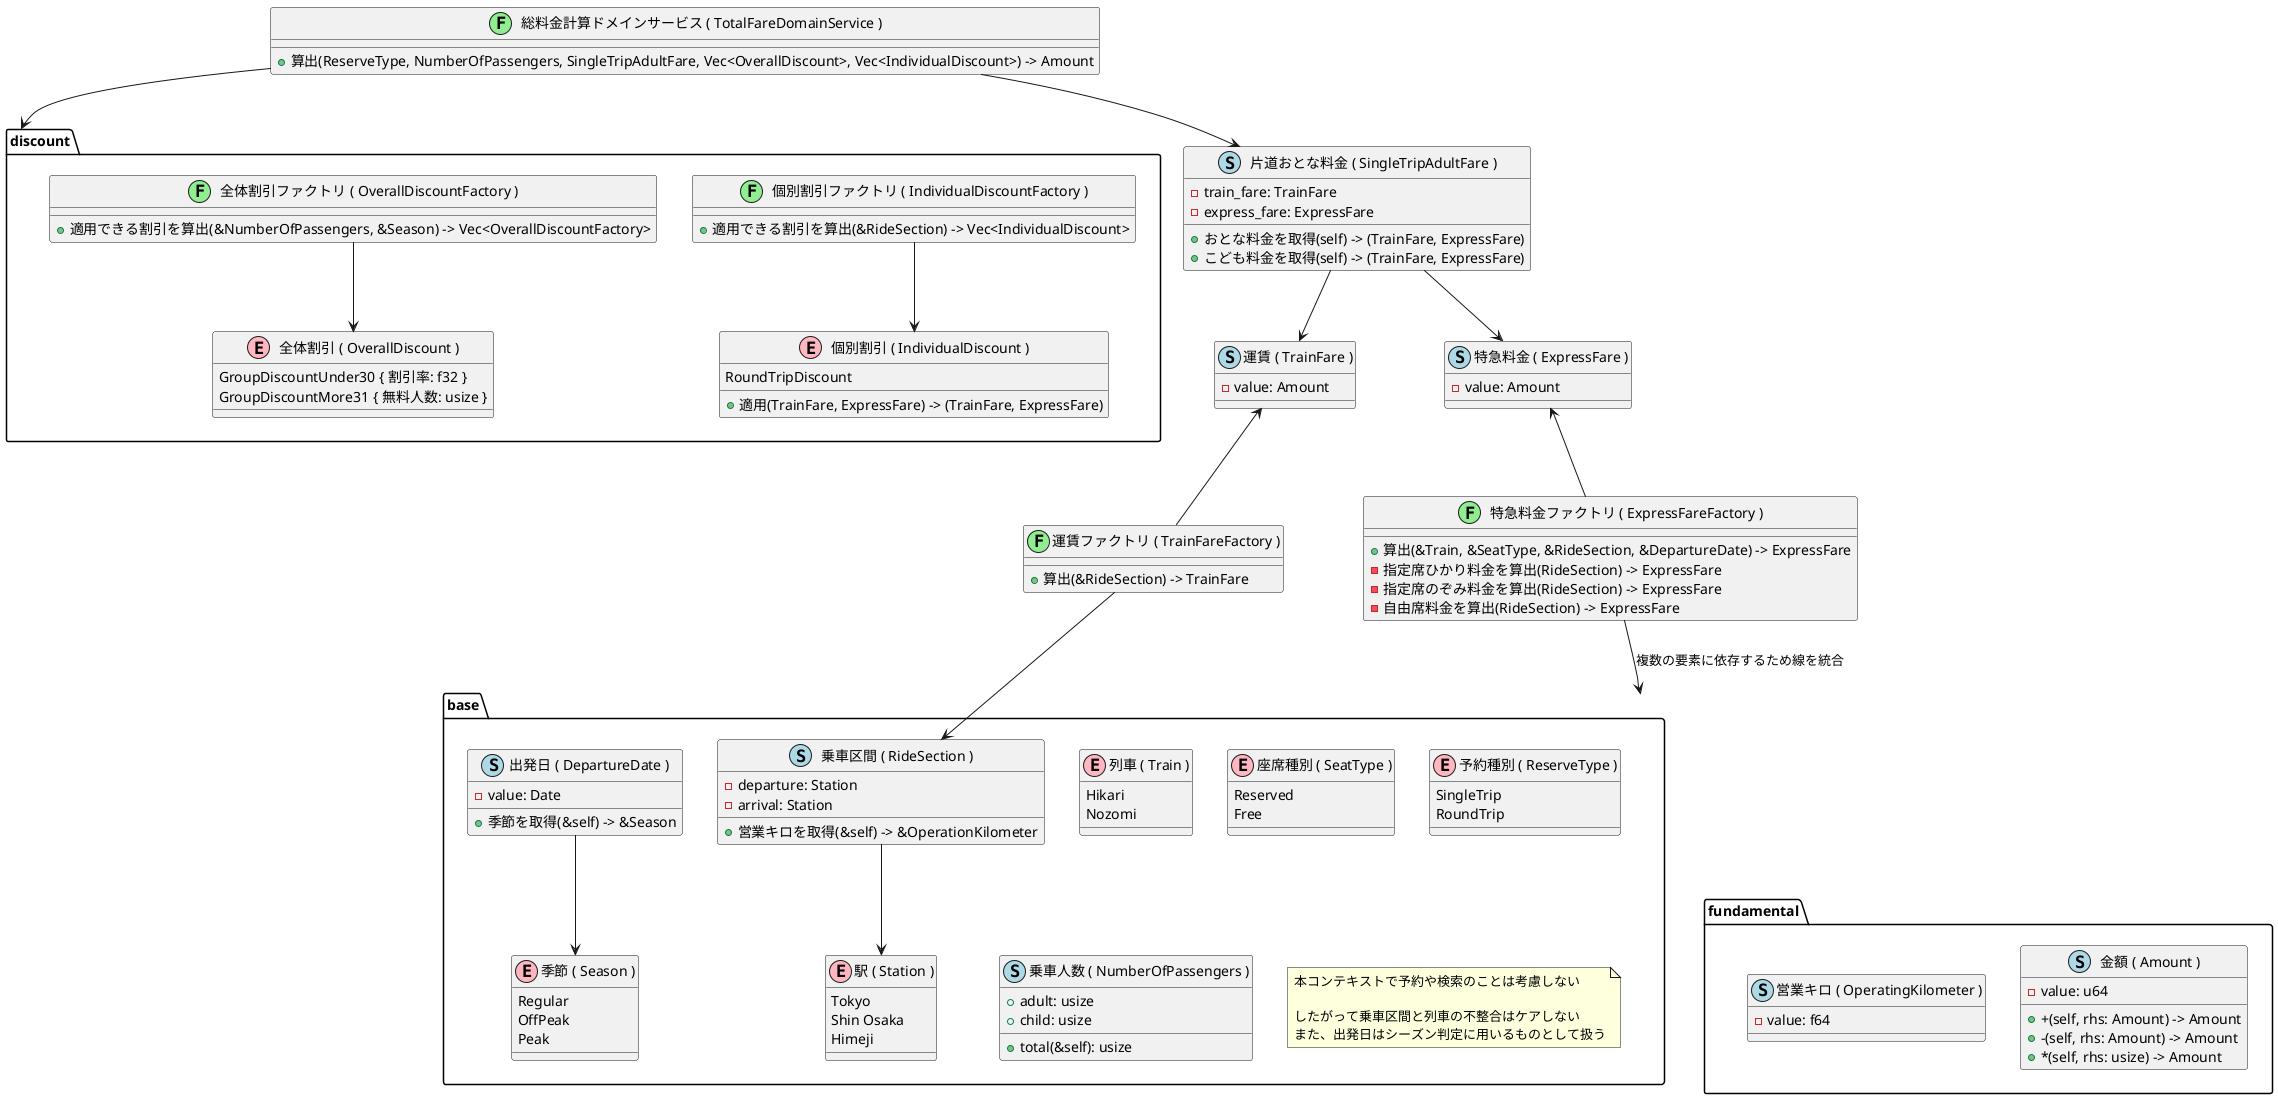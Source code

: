 @startuml

class "片道おとな料金 ( SingleTripAdultFare )" as single_trip_adult_fare <<(S, lightblue)>> {
    - train_fare: TrainFare
    - express_fare: ExpressFare
    + おとな料金を取得(self) -> (TrainFare, ExpressFare)
    + こども料金を取得(self) -> (TrainFare, ExpressFare)
}

class "運賃 ( TrainFare )" as train_fare <<(S, lightblue)>> {
    - value: Amount
}

class "運賃ファクトリ ( TrainFareFactory )" as train_fare_factory <<(F, lightgreen)>> {
    + 算出(&RideSection) -> TrainFare
}

class "特急料金 ( ExpressFare )" as express_fare <<(S, lightblue)>> {
    - value: Amount
}

single_trip_adult_fare -d-> train_fare
single_trip_adult_fare -d-> express_fare

class "特急料金ファクトリ ( ExpressFareFactory )" as express_fare_factory <<(F, lightgreen)>> {
    + 算出(&Train, &SeatType, &RideSection, &DepartureDate) -> ExpressFare
    - 指定席ひかり料金を算出(RideSection) -> ExpressFare
    - 指定席のぞみ料金を算出(RideSection) -> ExpressFare
    - 自由席料金を算出(RideSection) -> ExpressFare
}

class "総料金計算ドメインサービス ( TotalFareDomainService )" as total_fare_domain_service <<(F, lightgreen)>> {
    + 算出(ReserveType, NumberOfPassengers, SingleTripAdultFare, Vec<OverallDiscount>, Vec<IndividualDiscount>) -> Amount
}

package base {
    enum "列車 ( Train )" as train <<(E, lightpink)>> {
        Hikari
        Nozomi
    }

    class "乗車区間 ( RideSection )" as ride_section <<(S, lightblue)>> {
        - departure: Station
        - arrival: Station
        + 営業キロを取得(&self) -> &OperationKilometer
    }

    enum "駅 ( Station )" as station <<(E, lightpink)>> {
        Tokyo
        Shin Osaka
        Himeji
    }

    ride_section -d-> station

    class "出発日 ( DepartureDate )" as departure_date <<(S, lightblue)>> {
        - value: Date
        + 季節を取得(&self) -> &Season
    }

    enum "季節 ( Season )" as season <<(E, lightpink)>> {
        Regular
        OffPeak
        Peak
    }

    departure_date -d-> season

    enum "座席種別 ( SeatType )" as seat_type <<(E, lightpink)>> {
        Reserved
        Free
    }

    enum "予約種別 ( ReserveType )" as reserve_type <<(E, lightpink)>> {
        SingleTrip
        RoundTrip
    }

    class "乗車人数 ( NumberOfPassengers )" as number_of_passengers <<(S, lightblue)>> {
        + adult: usize
        + child: usize
        + total(&self): usize
    }

    note as base_note
        本コンテキストで予約や検索のことは考慮しない

        したがって乗車区間と列車の不整合はケアしない
        また、出発日はシーズン判定に用いるものとして扱う
    end note
}

package discount {
    enum "個別割引 ( IndividualDiscount )" as individual_discount <<(E, lightpink)>> {
        RoundTripDiscount
        + 適用(TrainFare, ExpressFare) -> (TrainFare, ExpressFare)
    }

    enum "全体割引 ( OverallDiscount )" as overall_discount <<(E, lightpink)>> {
        GroupDiscountUnder30 { 割引率: f32 }
        GroupDiscountMore31 { 無料人数: usize }
    }

    class "個別割引ファクトリ ( IndividualDiscountFactory )" as individual_discount_factory <<(F, lightgreen)>> {
        + 適用できる割引を算出(&RideSection) -> Vec<IndividualDiscount>
    }

    class "全体割引ファクトリ ( OverallDiscountFactory )" as overall_discount_factory <<(F, lightgreen)>> {
        + 適用できる割引を算出(&NumberOfPassengers, &Season) -> Vec<OverallDiscountFactory>
    }

    individual_discount_factory --> individual_discount
    overall_discount_factory --> overall_discount
}

package fundamental {
    class "金額 ( Amount )" as amount <<(S, lightblue)>> {
        - value: u64
        + +(self, rhs: Amount) -> Amount
        + -(self, rhs: Amount) -> Amount
        + *(self, rhs: usize) -> Amount
    }

    class "営業キロ ( OperatingKilometer )" as operating_kilometer <<(S, lightblue)>> {
        - value: f64
    }
}

train_fare_factory -u-> train_fare
train_fare_factory --> ride_section

express_fare_factory -u-> express_fare
express_fare_factory --> base : 複数の要素に依存するため線を統合

total_fare_domain_service -d-> single_trip_adult_fare
total_fare_domain_service --> discount

' layout

base -d[hidden]-> fundamental

@enduml